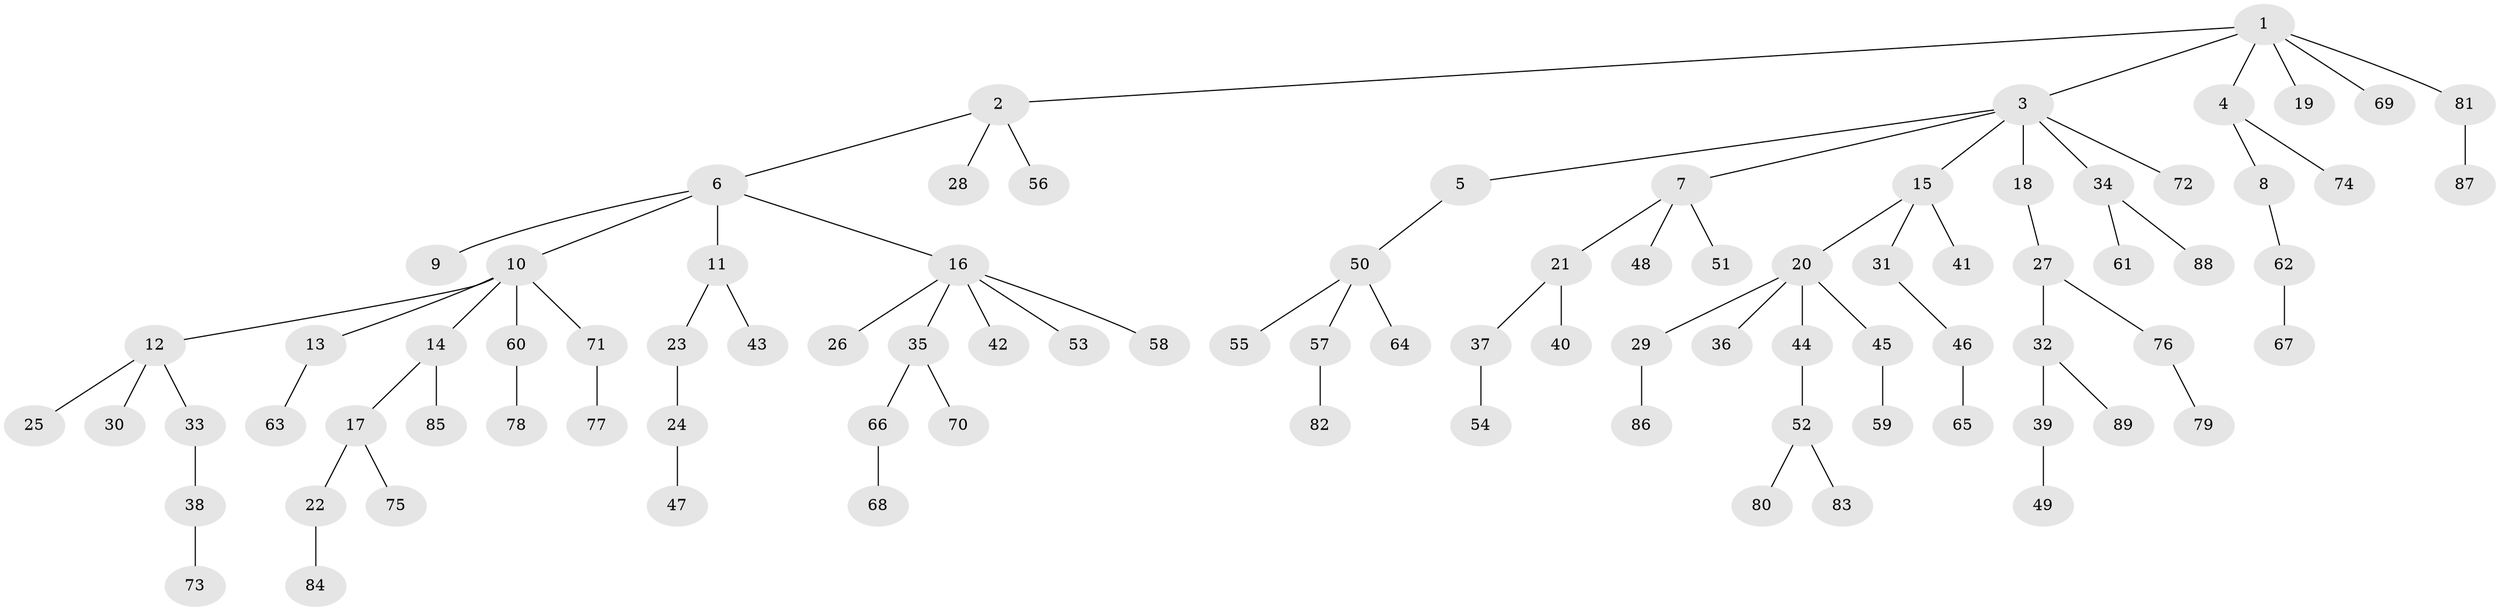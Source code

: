// coarse degree distribution, {15: 0.02857142857142857, 2: 0.14285714285714285, 6: 0.02857142857142857, 4: 0.02857142857142857, 1: 0.7428571428571429, 7: 0.02857142857142857}
// Generated by graph-tools (version 1.1) at 2025/19/03/04/25 18:19:07]
// undirected, 89 vertices, 88 edges
graph export_dot {
graph [start="1"]
  node [color=gray90,style=filled];
  1;
  2;
  3;
  4;
  5;
  6;
  7;
  8;
  9;
  10;
  11;
  12;
  13;
  14;
  15;
  16;
  17;
  18;
  19;
  20;
  21;
  22;
  23;
  24;
  25;
  26;
  27;
  28;
  29;
  30;
  31;
  32;
  33;
  34;
  35;
  36;
  37;
  38;
  39;
  40;
  41;
  42;
  43;
  44;
  45;
  46;
  47;
  48;
  49;
  50;
  51;
  52;
  53;
  54;
  55;
  56;
  57;
  58;
  59;
  60;
  61;
  62;
  63;
  64;
  65;
  66;
  67;
  68;
  69;
  70;
  71;
  72;
  73;
  74;
  75;
  76;
  77;
  78;
  79;
  80;
  81;
  82;
  83;
  84;
  85;
  86;
  87;
  88;
  89;
  1 -- 2;
  1 -- 3;
  1 -- 4;
  1 -- 19;
  1 -- 69;
  1 -- 81;
  2 -- 6;
  2 -- 28;
  2 -- 56;
  3 -- 5;
  3 -- 7;
  3 -- 15;
  3 -- 18;
  3 -- 34;
  3 -- 72;
  4 -- 8;
  4 -- 74;
  5 -- 50;
  6 -- 9;
  6 -- 10;
  6 -- 11;
  6 -- 16;
  7 -- 21;
  7 -- 48;
  7 -- 51;
  8 -- 62;
  10 -- 12;
  10 -- 13;
  10 -- 14;
  10 -- 60;
  10 -- 71;
  11 -- 23;
  11 -- 43;
  12 -- 25;
  12 -- 30;
  12 -- 33;
  13 -- 63;
  14 -- 17;
  14 -- 85;
  15 -- 20;
  15 -- 31;
  15 -- 41;
  16 -- 26;
  16 -- 35;
  16 -- 42;
  16 -- 53;
  16 -- 58;
  17 -- 22;
  17 -- 75;
  18 -- 27;
  20 -- 29;
  20 -- 36;
  20 -- 44;
  20 -- 45;
  21 -- 37;
  21 -- 40;
  22 -- 84;
  23 -- 24;
  24 -- 47;
  27 -- 32;
  27 -- 76;
  29 -- 86;
  31 -- 46;
  32 -- 39;
  32 -- 89;
  33 -- 38;
  34 -- 61;
  34 -- 88;
  35 -- 66;
  35 -- 70;
  37 -- 54;
  38 -- 73;
  39 -- 49;
  44 -- 52;
  45 -- 59;
  46 -- 65;
  50 -- 55;
  50 -- 57;
  50 -- 64;
  52 -- 80;
  52 -- 83;
  57 -- 82;
  60 -- 78;
  62 -- 67;
  66 -- 68;
  71 -- 77;
  76 -- 79;
  81 -- 87;
}
